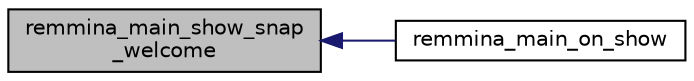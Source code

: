 digraph "remmina_main_show_snap_welcome"
{
  edge [fontname="Helvetica",fontsize="10",labelfontname="Helvetica",labelfontsize="10"];
  node [fontname="Helvetica",fontsize="10",shape=record];
  rankdir="LR";
  Node6629 [label="remmina_main_show_snap\l_welcome",height=0.2,width=0.4,color="black", fillcolor="grey75", style="filled", fontcolor="black"];
  Node6629 -> Node6630 [dir="back",color="midnightblue",fontsize="10",style="solid",fontname="Helvetica"];
  Node6630 [label="remmina_main_on_show",height=0.2,width=0.4,color="black", fillcolor="white", style="filled",URL="$remmina__main_8c.html#aa4d9b76d32fa500f4b9f39a19e4eaaf2"];
}
